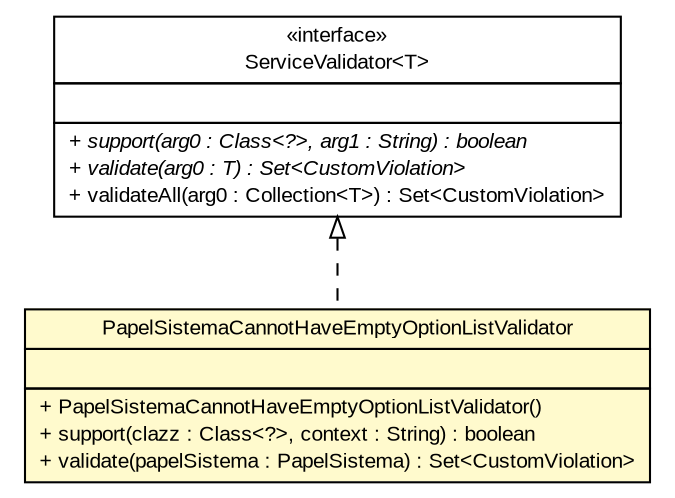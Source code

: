 #!/usr/local/bin/dot
#
# Class diagram 
# Generated by UMLGraph version R5_6 (http://www.umlgraph.org/)
#

digraph G {
	edge [fontname="arial",fontsize=10,labelfontname="arial",labelfontsize=10];
	node [fontname="arial",fontsize=10,shape=plaintext];
	nodesep=0.25;
	ranksep=0.5;
	// br.gov.to.sefaz.seg.business.gestao.service.validator.PapelSistemaCannotHaveEmptyOptionListValidator
	c24125 [label=<<table title="br.gov.to.sefaz.seg.business.gestao.service.validator.PapelSistemaCannotHaveEmptyOptionListValidator" border="0" cellborder="1" cellspacing="0" cellpadding="2" port="p" bgcolor="lemonChiffon" href="./PapelSistemaCannotHaveEmptyOptionListValidator.html">
		<tr><td><table border="0" cellspacing="0" cellpadding="1">
<tr><td align="center" balign="center"> PapelSistemaCannotHaveEmptyOptionListValidator </td></tr>
		</table></td></tr>
		<tr><td><table border="0" cellspacing="0" cellpadding="1">
<tr><td align="left" balign="left">  </td></tr>
		</table></td></tr>
		<tr><td><table border="0" cellspacing="0" cellpadding="1">
<tr><td align="left" balign="left"> + PapelSistemaCannotHaveEmptyOptionListValidator() </td></tr>
<tr><td align="left" balign="left"> + support(clazz : Class&lt;?&gt;, context : String) : boolean </td></tr>
<tr><td align="left" balign="left"> + validate(papelSistema : PapelSistema) : Set&lt;CustomViolation&gt; </td></tr>
		</table></td></tr>
		</table>>, URL="./PapelSistemaCannotHaveEmptyOptionListValidator.html", fontname="arial", fontcolor="black", fontsize=10.0];
	//br.gov.to.sefaz.seg.business.gestao.service.validator.PapelSistemaCannotHaveEmptyOptionListValidator implements br.gov.to.sefaz.business.service.validation.ServiceValidator<T>
	c24200:p -> c24125:p [dir=back,arrowtail=empty,style=dashed];
	// br.gov.to.sefaz.business.service.validation.ServiceValidator<T>
	c24200 [label=<<table title="br.gov.to.sefaz.business.service.validation.ServiceValidator" border="0" cellborder="1" cellspacing="0" cellpadding="2" port="p" href="http://java.sun.com/j2se/1.4.2/docs/api/br/gov/to/sefaz/business/service/validation/ServiceValidator.html">
		<tr><td><table border="0" cellspacing="0" cellpadding="1">
<tr><td align="center" balign="center"> &#171;interface&#187; </td></tr>
<tr><td align="center" balign="center"> ServiceValidator&lt;T&gt; </td></tr>
		</table></td></tr>
		<tr><td><table border="0" cellspacing="0" cellpadding="1">
<tr><td align="left" balign="left">  </td></tr>
		</table></td></tr>
		<tr><td><table border="0" cellspacing="0" cellpadding="1">
<tr><td align="left" balign="left"><font face="arial italic" point-size="10.0"> + support(arg0 : Class&lt;?&gt;, arg1 : String) : boolean </font></td></tr>
<tr><td align="left" balign="left"><font face="arial italic" point-size="10.0"> + validate(arg0 : T) : Set&lt;CustomViolation&gt; </font></td></tr>
<tr><td align="left" balign="left"> + validateAll(arg0 : Collection&lt;T&gt;) : Set&lt;CustomViolation&gt; </td></tr>
		</table></td></tr>
		</table>>, URL="http://java.sun.com/j2se/1.4.2/docs/api/br/gov/to/sefaz/business/service/validation/ServiceValidator.html", fontname="arial", fontcolor="black", fontsize=10.0];
}

